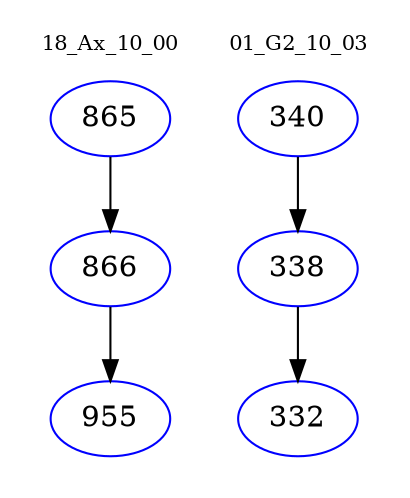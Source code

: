 digraph{
subgraph cluster_0 {
color = white
label = "18_Ax_10_00";
fontsize=10;
T0_865 [label="865", color="blue"]
T0_865 -> T0_866 [color="black"]
T0_866 [label="866", color="blue"]
T0_866 -> T0_955 [color="black"]
T0_955 [label="955", color="blue"]
}
subgraph cluster_1 {
color = white
label = "01_G2_10_03";
fontsize=10;
T1_340 [label="340", color="blue"]
T1_340 -> T1_338 [color="black"]
T1_338 [label="338", color="blue"]
T1_338 -> T1_332 [color="black"]
T1_332 [label="332", color="blue"]
}
}
